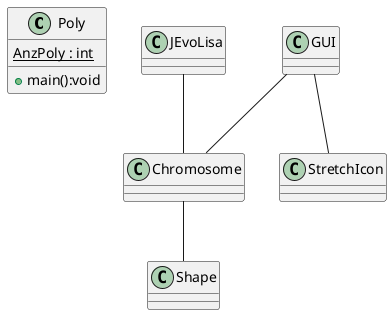 @startuml
'https://plantuml.com/class-diagram

class Chromosome {
{static}+MAX_SHAPES: int
{static}+MAxpoints: int
+DNA:Shape[]
{static}+IMWIDTH: int
{static}+IMHEIGHT: int
{static}+target: BufferedImage
{static}+NORM_COEFF:long
-random : Random
{static}-inputFile:String

+Chromosome()
+Chromosome(Chromosome copy)
{static}+passGeneMutation(Chromosome from, Chromosome to, int index):void
+mutate():int
{static}+drawDNA(Chromosome ch): BufferedImage
{static}computeFitness(BufferedImage test): long
{static}+setTarget(String file):void
{static}+saveToFile(Chromosome c, int gen): void
{static}+main(String[] args):void


}
class  GUI  {
-frame:JFrame
{static}-textFieldOpen: JTextField
{static}-TextFieldSave: JTextField
{static}- t1:Thread
{static}-lblGenVar: JLabel
{static}-lblimpVar : JLabel
{static}- lblFitnessVal :JLabel
{static}- lblimage2:JLabel

{static}- BetterFilePath:String

{static}- GenVal:long
{static}- ImpVal:long
{static}- FitnessVal:double
{static}- OldFitness :double
{static}- NewFitness :double

{static}+ void main(String[] args)
+GUI()
- start() :void
- stop():void
-initialize() : void
+paint(Graphics g):void
{static}+ FileSaveDialog(): String
{static}+ FileOpenDialog():String
{static}+ Compare(String PathOri): void
{static}- setText(final JLabel label, final String text):void
{static}+ getFitnessVal():double
{static}+ setFitnessVal(double fitnessVal):void
{static}+ BetterFilePath(String Path):void
- paint():void
}


class Shape {
+ color: Color
+ polygon : Polygon
+ Shape(Color color, Polygon polygon)
+ Shape(Shape shape)
+ print(): void
+ toString(): String
}

@startuml
class Poly{
{static} AnzPoly : int
+main():void
}

GUI -- Chromosome
GUI -- StretchIcon
Chromosome -- Shape
JEvoLisa -- Chromosome


@enduml

@enduml
